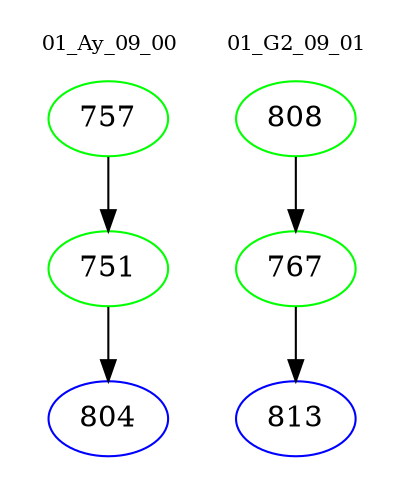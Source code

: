 digraph{
subgraph cluster_0 {
color = white
label = "01_Ay_09_00";
fontsize=10;
T0_757 [label="757", color="green"]
T0_757 -> T0_751 [color="black"]
T0_751 [label="751", color="green"]
T0_751 -> T0_804 [color="black"]
T0_804 [label="804", color="blue"]
}
subgraph cluster_1 {
color = white
label = "01_G2_09_01";
fontsize=10;
T1_808 [label="808", color="green"]
T1_808 -> T1_767 [color="black"]
T1_767 [label="767", color="green"]
T1_767 -> T1_813 [color="black"]
T1_813 [label="813", color="blue"]
}
}
